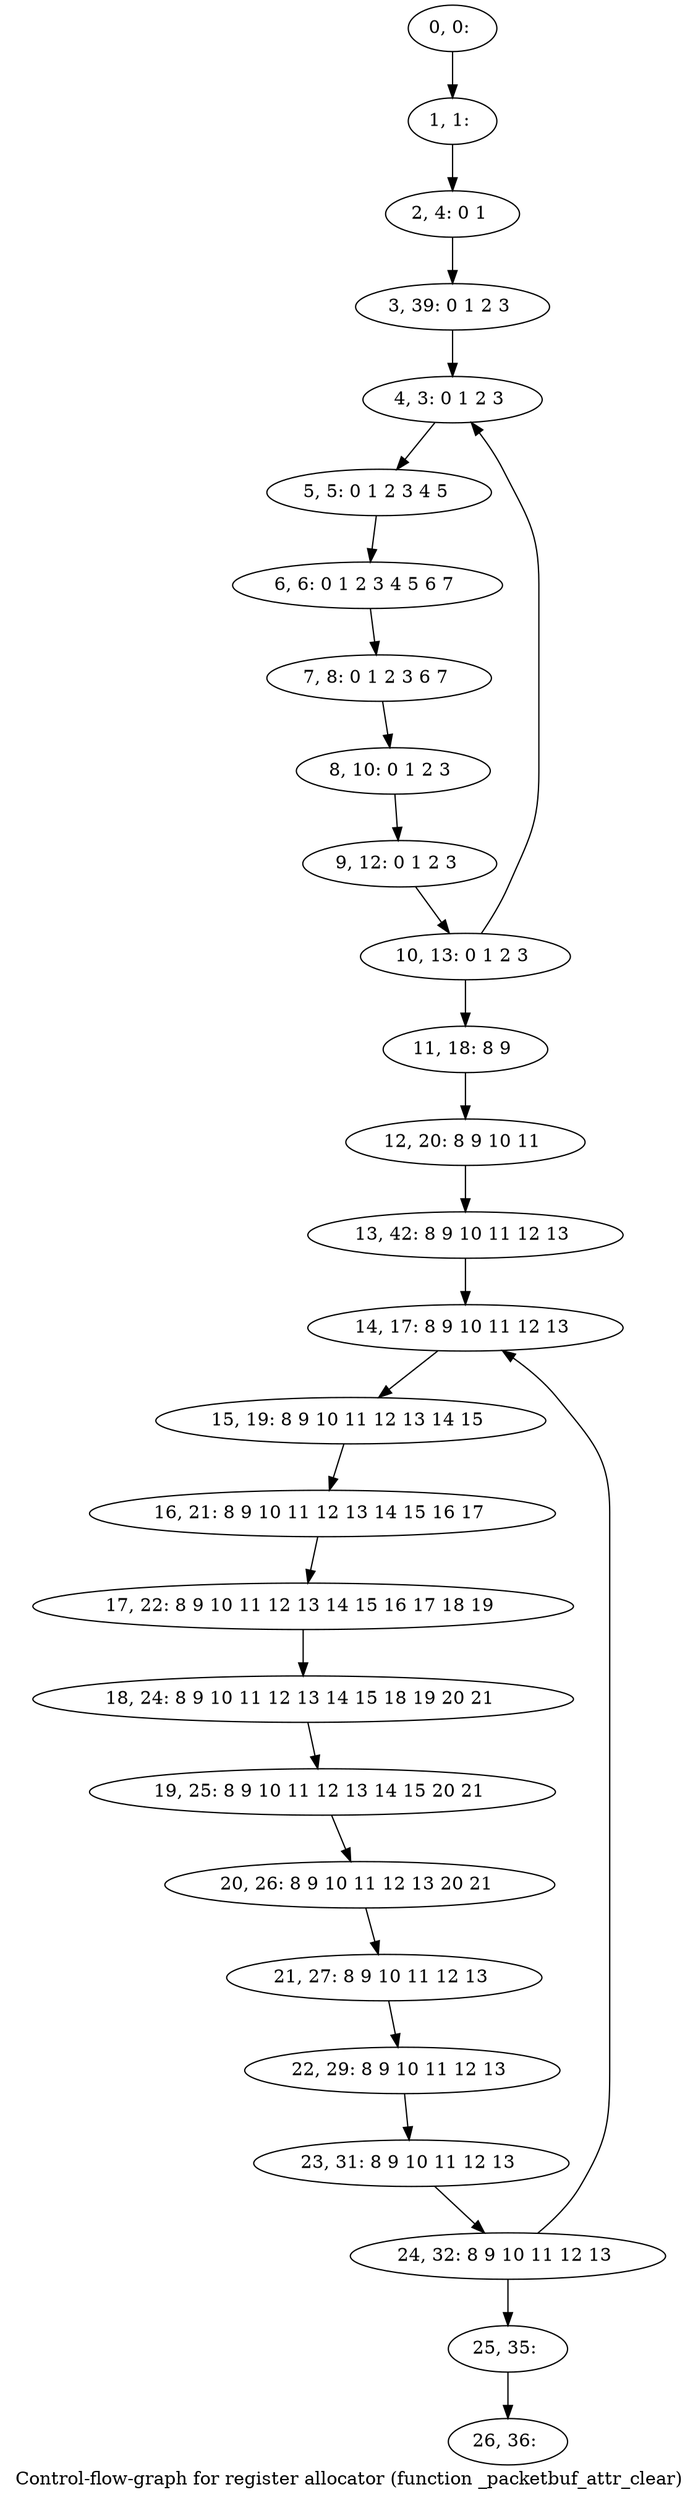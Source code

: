 digraph G {
graph [label="Control-flow-graph for register allocator (function _packetbuf_attr_clear)"]
0[label="0, 0: "];
1[label="1, 1: "];
2[label="2, 4: 0 1 "];
3[label="3, 39: 0 1 2 3 "];
4[label="4, 3: 0 1 2 3 "];
5[label="5, 5: 0 1 2 3 4 5 "];
6[label="6, 6: 0 1 2 3 4 5 6 7 "];
7[label="7, 8: 0 1 2 3 6 7 "];
8[label="8, 10: 0 1 2 3 "];
9[label="9, 12: 0 1 2 3 "];
10[label="10, 13: 0 1 2 3 "];
11[label="11, 18: 8 9 "];
12[label="12, 20: 8 9 10 11 "];
13[label="13, 42: 8 9 10 11 12 13 "];
14[label="14, 17: 8 9 10 11 12 13 "];
15[label="15, 19: 8 9 10 11 12 13 14 15 "];
16[label="16, 21: 8 9 10 11 12 13 14 15 16 17 "];
17[label="17, 22: 8 9 10 11 12 13 14 15 16 17 18 19 "];
18[label="18, 24: 8 9 10 11 12 13 14 15 18 19 20 21 "];
19[label="19, 25: 8 9 10 11 12 13 14 15 20 21 "];
20[label="20, 26: 8 9 10 11 12 13 20 21 "];
21[label="21, 27: 8 9 10 11 12 13 "];
22[label="22, 29: 8 9 10 11 12 13 "];
23[label="23, 31: 8 9 10 11 12 13 "];
24[label="24, 32: 8 9 10 11 12 13 "];
25[label="25, 35: "];
26[label="26, 36: "];
0->1 ;
1->2 ;
2->3 ;
3->4 ;
4->5 ;
5->6 ;
6->7 ;
7->8 ;
8->9 ;
9->10 ;
10->11 ;
10->4 ;
11->12 ;
12->13 ;
13->14 ;
14->15 ;
15->16 ;
16->17 ;
17->18 ;
18->19 ;
19->20 ;
20->21 ;
21->22 ;
22->23 ;
23->24 ;
24->25 ;
24->14 ;
25->26 ;
}
